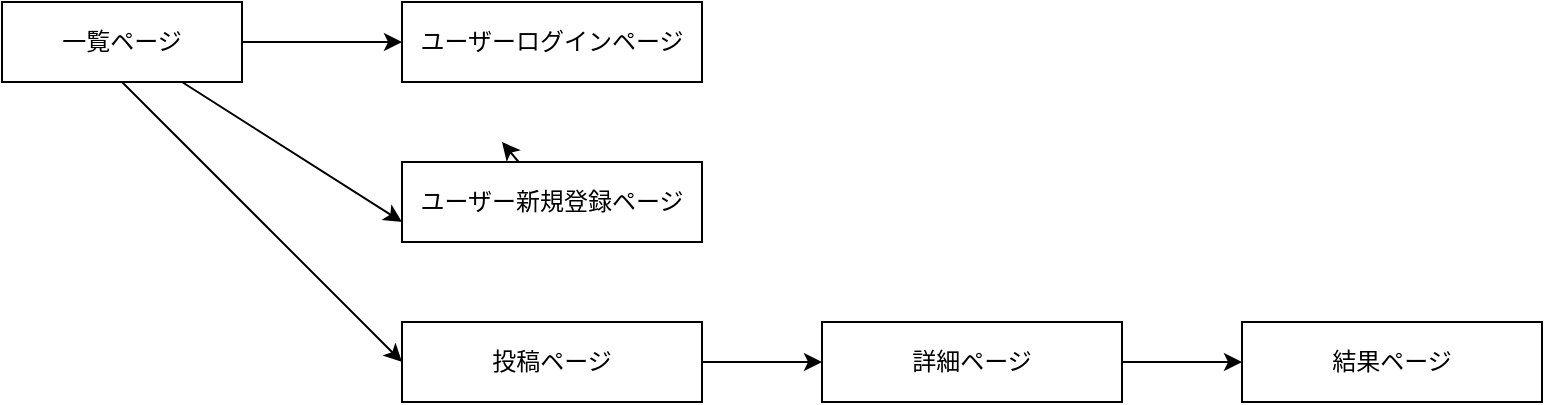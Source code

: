 <mxfile>
    <diagram id="8BY_Hsvvwnv6sgi_FRj4" name="ページ1">
        <mxGraphModel dx="728" dy="680" grid="1" gridSize="10" guides="1" tooltips="1" connect="1" arrows="1" fold="1" page="1" pageScale="1" pageWidth="827" pageHeight="1169" math="0" shadow="0">
            <root>
                <mxCell id="0"/>
                <mxCell id="1" parent="0"/>
                <mxCell id="15" style="edgeStyle=none;html=1;exitX=1;exitY=0.5;exitDx=0;exitDy=0;entryX=0;entryY=0.5;entryDx=0;entryDy=0;" edge="1" parent="1" source="2" target="3">
                    <mxGeometry relative="1" as="geometry">
                        <Array as="points">
                            <mxPoint x="200" y="100"/>
                        </Array>
                    </mxGeometry>
                </mxCell>
                <mxCell id="16" style="edgeStyle=none;html=1;exitX=0.75;exitY=1;exitDx=0;exitDy=0;entryX=0;entryY=0.75;entryDx=0;entryDy=0;" edge="1" parent="1" source="2" target="4">
                    <mxGeometry relative="1" as="geometry"/>
                </mxCell>
                <mxCell id="17" style="edgeStyle=none;html=1;exitX=0.5;exitY=1;exitDx=0;exitDy=0;entryX=0;entryY=0.5;entryDx=0;entryDy=0;" edge="1" parent="1" source="2" target="7">
                    <mxGeometry relative="1" as="geometry"/>
                </mxCell>
                <mxCell id="2" value="一覧ページ" style="rounded=0;whiteSpace=wrap;html=1;" vertex="1" parent="1">
                    <mxGeometry x="40" y="80" width="120" height="40" as="geometry"/>
                </mxCell>
                <mxCell id="3" value="ユーザーログインページ" style="rounded=0;whiteSpace=wrap;html=1;" vertex="1" parent="1">
                    <mxGeometry x="240" y="80" width="150" height="40" as="geometry"/>
                </mxCell>
                <mxCell id="6" style="edgeStyle=none;html=1;" edge="1" parent="1" source="4">
                    <mxGeometry relative="1" as="geometry">
                        <mxPoint x="290" y="150" as="targetPoint"/>
                    </mxGeometry>
                </mxCell>
                <mxCell id="4" value="ユーザー新規登録ページ" style="rounded=0;whiteSpace=wrap;html=1;" vertex="1" parent="1">
                    <mxGeometry x="240" y="160" width="150" height="40" as="geometry"/>
                </mxCell>
                <mxCell id="18" style="edgeStyle=none;html=1;exitX=1;exitY=0.5;exitDx=0;exitDy=0;entryX=0;entryY=0.5;entryDx=0;entryDy=0;" edge="1" parent="1" source="7" target="9">
                    <mxGeometry relative="1" as="geometry"/>
                </mxCell>
                <mxCell id="7" value="投稿ページ" style="rounded=0;whiteSpace=wrap;html=1;" vertex="1" parent="1">
                    <mxGeometry x="240" y="240" width="150" height="40" as="geometry"/>
                </mxCell>
                <mxCell id="19" style="edgeStyle=none;html=1;exitX=1;exitY=0.5;exitDx=0;exitDy=0;entryX=0;entryY=0.5;entryDx=0;entryDy=0;" edge="1" parent="1" source="9" target="11">
                    <mxGeometry relative="1" as="geometry"/>
                </mxCell>
                <mxCell id="9" value="詳細ページ" style="rounded=0;whiteSpace=wrap;html=1;" vertex="1" parent="1">
                    <mxGeometry x="450" y="240" width="150" height="40" as="geometry"/>
                </mxCell>
                <mxCell id="11" value="結果ページ&lt;br&gt;" style="rounded=0;whiteSpace=wrap;html=1;" vertex="1" parent="1">
                    <mxGeometry x="660" y="240" width="150" height="40" as="geometry"/>
                </mxCell>
            </root>
        </mxGraphModel>
    </diagram>
</mxfile>